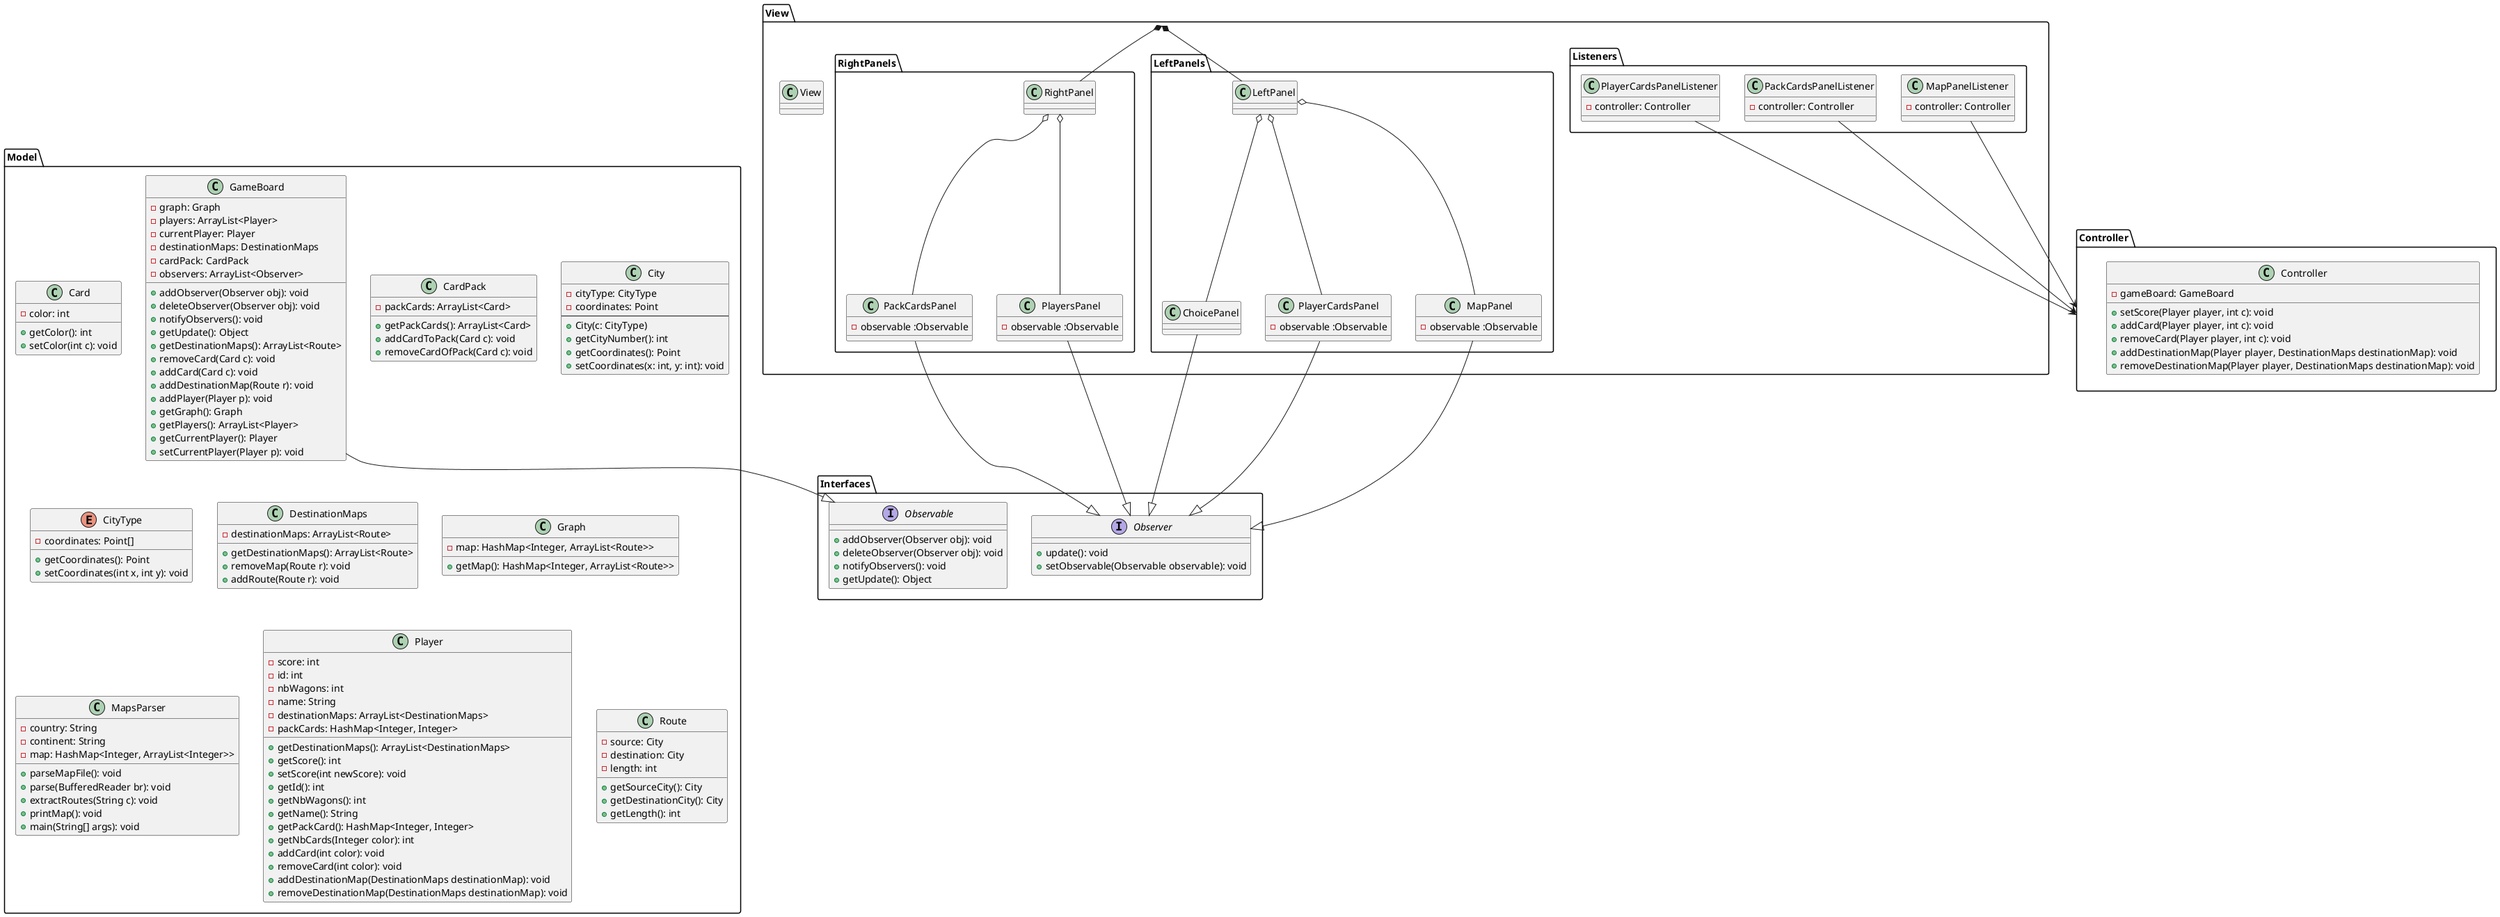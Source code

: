 @startuml

' Model package
package "Model" {
    class "Card" {
        - color: int
        + getColor(): int
        + setColor(int c): void
    }
    class "CardPack" {
        - packCards: ArrayList<Card>
        + getPackCards(): ArrayList<Card>
        + addCardToPack(Card c): void
        + removeCardOfPack(Card c): void
    }
    class City {
        - cityType: CityType
        - coordinates: Point
        --
        + City(c: CityType)
        + getCityNumber(): int
        + getCoordinates(): Point
        + setCoordinates(x: int, y: int): void
    }
    enum "CityType" {
        - coordinates: Point[]
        + getCoordinates(): Point
        + setCoordinates(int x, int y): void
    }
    class "DestinationMaps" {
        - destinationMaps: ArrayList<Route>
        + getDestinationMaps(): ArrayList<Route>
        + removeMap(Route r): void
        + addRoute(Route r): void
    }
    class "GameBoard" {
        - graph: Graph
        - players: ArrayList<Player>
        - currentPlayer: Player
        - destinationMaps: DestinationMaps
        - cardPack: CardPack
        - observers: ArrayList<Observer>
        + addObserver(Observer obj): void
        + deleteObserver(Observer obj): void
        + notifyObservers(): void
        + getUpdate(): Object
        + getDestinationMaps(): ArrayList<Route>
        + removeCard(Card c): void
        + addCard(Card c): void
        + addDestinationMap(Route r): void
        + addPlayer(Player p): void
        + getGraph(): Graph
        + getPlayers(): ArrayList<Player>
        + getCurrentPlayer(): Player
        + setCurrentPlayer(Player p): void
    }
    class "Graph" {
        - map: HashMap<Integer, ArrayList<Route>>
        + getMap(): HashMap<Integer, ArrayList<Route>>
    }
    class "MapsParser" {
        - country: String
        - continent: String
        - map: HashMap<Integer, ArrayList<Integer>>
        + parseMapFile(): void
        + parse(BufferedReader br): void
        + extractRoutes(String c): void
        + printMap(): void
        + main(String[] args): void
    }
    class "Player" {
        - score: int
        - id: int
        - nbWagons: int
        - name: String
        - destinationMaps: ArrayList<DestinationMaps>
        - packCards: HashMap<Integer, Integer>
        + getDestinationMaps(): ArrayList<DestinationMaps>
        + getScore(): int
        + setScore(int newScore): void
        + getId(): int
        + getNbWagons(): int
        + getName(): String
        + getPackCard(): HashMap<Integer, Integer>
        + getNbCards(Integer color): int
        + addCard(int color): void
        + removeCard(int color): void
        + addDestinationMap(DestinationMaps destinationMap): void
        + removeDestinationMap(DestinationMaps destinationMap): void
    }
    class "Route" {
        - source: City
        - destination: City
        - length: int
        + getSourceCity(): City
        + getDestinationCity(): City
        + getLength(): int
    }
}

' View package
package "View" {
    class "View" {
    }

    package "LeftPanels" {
        class "LeftPanel" {
        }
        class "ChoicePanel" {
        }
        class "PlayerCardsPanel" {
            - observable :Observable
        }
        class "MapPanel" {
            - observable :Observable
        }
    }
    package "RightPanels" {
        class "RightPanel" {
        }
        class "PackCardsPanel" {
            - observable :Observable
        }
        class "PlayersPanel" {
            - observable :Observable
        }
    }



}

' Controller package
package "Controller" {
    class "Controller" {
        - gameBoard: GameBoard
        + setScore(Player player, int c): void
        + addCard(Player player, int c): void
        + removeCard(Player player, int c): void
        + addDestinationMap(Player player, DestinationMaps destinationMap): void
        + removeDestinationMap(Player player, DestinationMaps destinationMap): void
    }
}

' Interfaces package
package "Interfaces" {
    interface "Observable" {
        + addObserver(Observer obj): void
        + deleteObserver(Observer obj): void
        + notifyObservers(): void
        + getUpdate(): Object
    }
    interface "Observer" {
        + update(): void
        + setObservable(Observable observable): void
    }
}

' Listeners package
package "View.Listeners" {
    class "MapPanelListener" {
        - controller: Controller
    }
    class "PackCardsPanelListener" {
        - controller: Controller
    }
    class "PlayerCardsPanelListener" {
        - controller: Controller
    }
}

' Relationships
GameBoard --|> Observable
ChoicePanel --|> Observer
MapPanel --|> Observer
PlayerCardsPanel --|> Observer
PackCardsPanel --|> Observer
PlayersPanel --|> Observer
View *-- RightPanel
View *-- LeftPanel
LeftPanel o-- ChoicePanel
LeftPanel o-- PlayerCardsPanel
LeftPanel o-- MapPanel
RightPanel o-- PlayersPanel
RightPanel o-- PackCardsPanel
MapPanelListener --> Controller
PackCardsPanelListener --> Controller
PlayerCardsPanelListener --> Controller

@enduml

